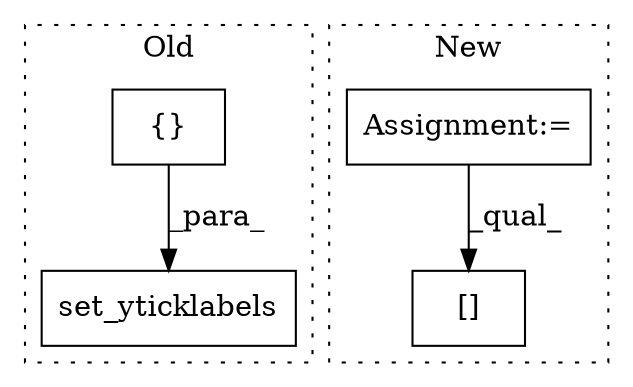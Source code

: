 digraph G {
subgraph cluster0 {
1 [label="set_yticklabels" a="32" s="24397,24424" l="16,1" shape="box"];
4 [label="{}" a="4" s="24422" l="2" shape="box"];
label = "Old";
style="dotted";
}
subgraph cluster1 {
2 [label="[]" a="2" s="24108,24124" l="11,1" shape="box"];
3 [label="Assignment:=" a="7" s="23837" l="1" shape="box"];
label = "New";
style="dotted";
}
3 -> 2 [label="_qual_"];
4 -> 1 [label="_para_"];
}